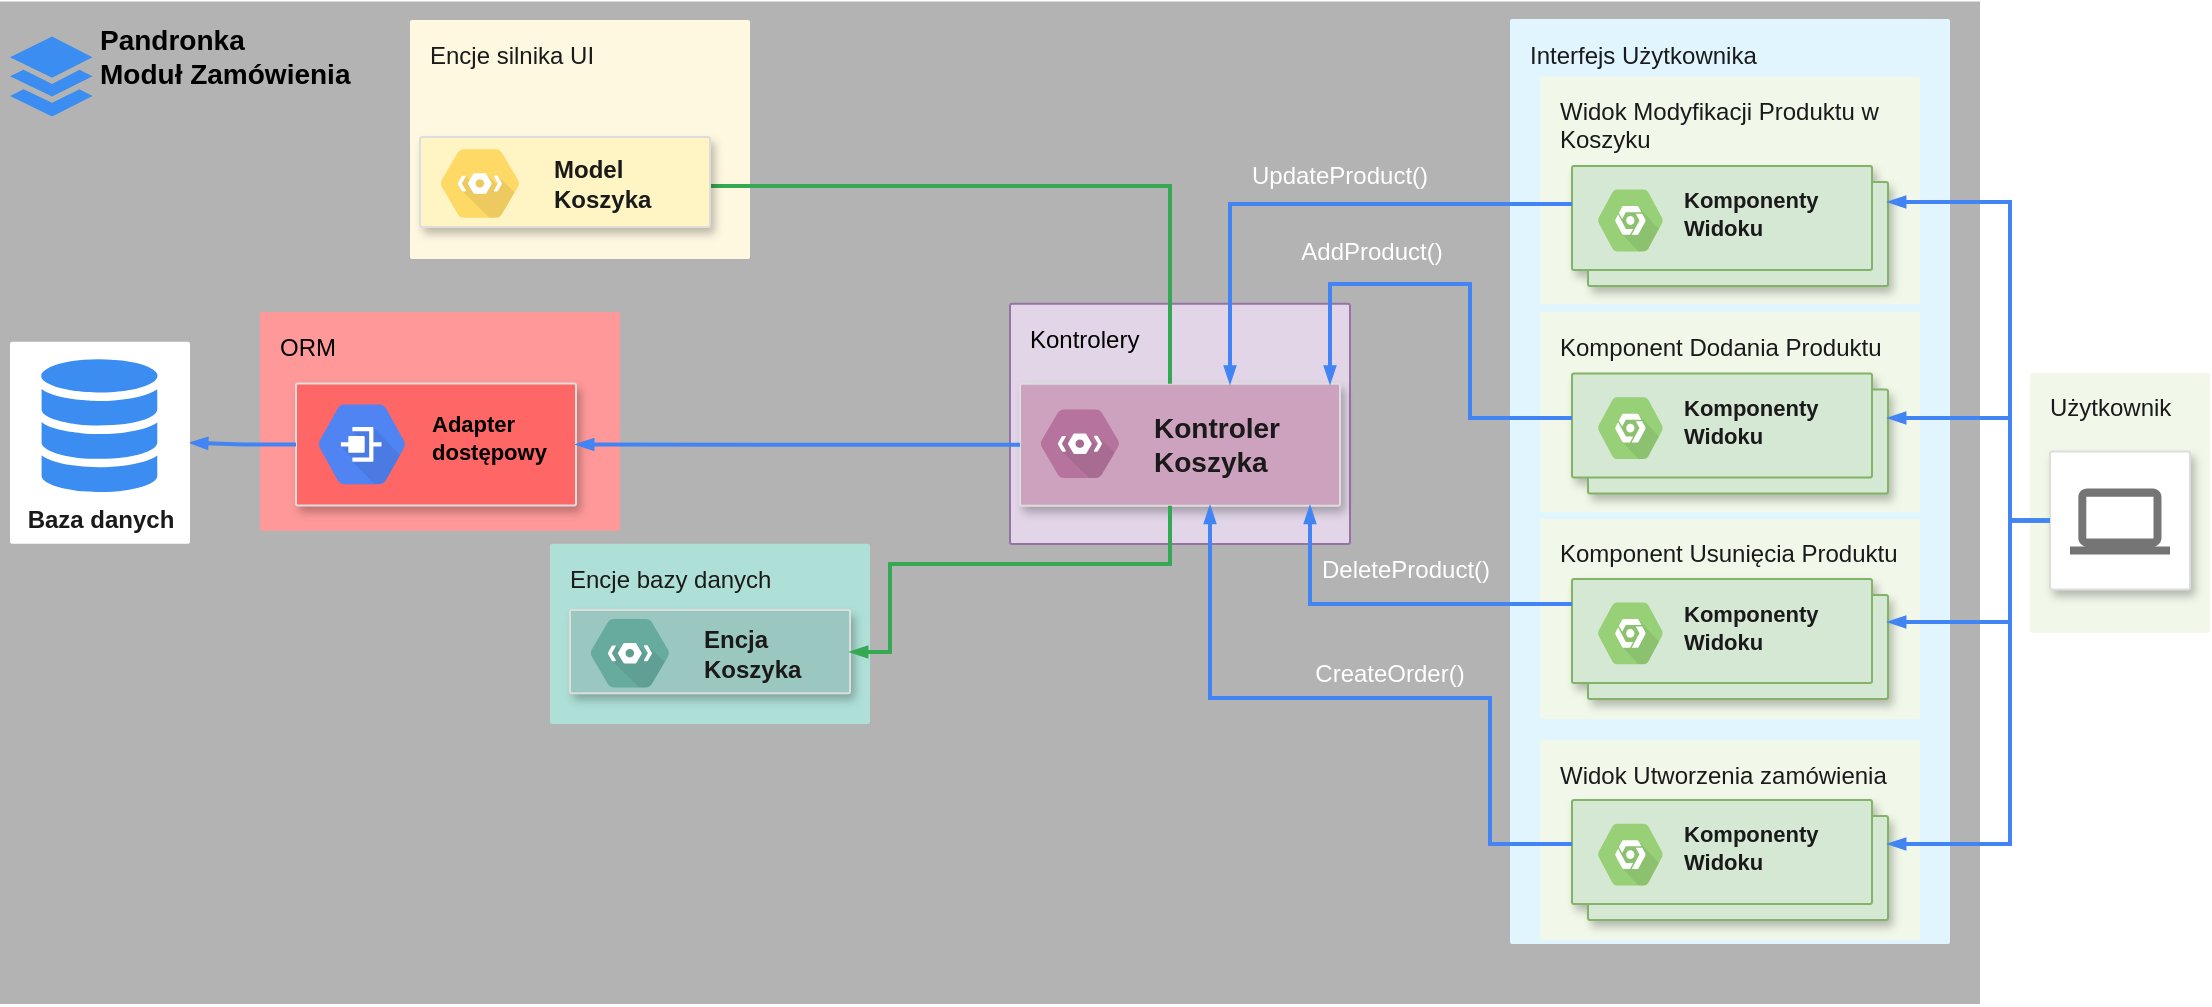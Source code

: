 <mxfile version="14.0.1" type="device"><diagram id="f106602c-feb2-e66a-4537-3a34d633f6aa" name="Page-1"><mxGraphModel dx="2591" dy="773" grid="1" gridSize="10" guides="1" tooltips="1" connect="1" arrows="1" fold="1" page="1" pageScale="1" pageWidth="1169" pageHeight="827" background="#ffffff" math="0" shadow="0"><root><mxCell id="0"/><mxCell id="1" parent="0"/><mxCell id="_t7XaWB5NSDD-A116ibx-756" value="&lt;div&gt;Pandronka&lt;/div&gt;&lt;div&gt;Moduł Zamówienia&lt;br&gt;&lt;/div&gt;" style="strokeColor=none;shadow=0;gradientColor=none;fontSize=14;align=left;spacing=10;9E9E9E;verticalAlign=top;spacingTop=-4;fontStyle=1;spacingLeft=40;html=1;fillColor=#B3B3B3;" vertex="1" parent="1"><mxGeometry x="-55" y="698.75" width="990" height="501.25" as="geometry"/></mxCell><mxCell id="_t7XaWB5NSDD-A116ibx-762" value="Interfejs Użytkownika" style="points=[[0,0,0],[0.25,0,0],[0.5,0,0],[0.75,0,0],[1,0,0],[1,0.25,0],[1,0.5,0],[1,0.75,0],[1,1,0],[0.75,1,0],[0.5,1,0],[0.25,1,0],[0,1,0],[0,0.75,0],[0,0.5,0],[0,0.25,0]];rounded=1;absoluteArcSize=1;arcSize=2;html=1;strokeColor=none;gradientColor=none;shadow=0;dashed=0;fontSize=12;align=left;verticalAlign=top;spacing=10;spacingTop=-4;fillColor=#E1F5FE;fontColor=#1A1A1A;" vertex="1" parent="1"><mxGeometry x="700" y="707.5" width="220" height="462.5" as="geometry"/></mxCell><mxCell id="_t7XaWB5NSDD-A116ibx-763" value="&lt;div&gt;Widok Modyfikacji Produktu w &lt;br&gt;&lt;/div&gt;&lt;div&gt;Koszyku&lt;br&gt;&lt;/div&gt;" style="points=[[0,0,0],[0.25,0,0],[0.5,0,0],[0.75,0,0],[1,0,0],[1,0.25,0],[1,0.5,0],[1,0.75,0],[1,1,0],[0.75,1,0],[0.5,1,0],[0.25,1,0],[0,1,0],[0,0.75,0],[0,0.5,0],[0,0.25,0]];rounded=1;absoluteArcSize=1;arcSize=2;html=1;strokeColor=none;gradientColor=none;shadow=0;dashed=0;fontSize=12;align=left;verticalAlign=top;spacing=10;spacingTop=-4;fillColor=#F1F8E9;fontColor=#1A1A1A;" vertex="1" parent="1"><mxGeometry x="715" y="736.19" width="190" height="113.81" as="geometry"/></mxCell><mxCell id="_t7XaWB5NSDD-A116ibx-766" value="" style="html=1;aspect=fixed;strokeColor=none;shadow=0;align=center;verticalAlign=top;fillColor=#3B8DF1;shape=mxgraph.gcp2.files" vertex="1" parent="1"><mxGeometry x="-50" y="716.19" width="41.23" height="40" as="geometry"/></mxCell><mxCell id="_t7XaWB5NSDD-A116ibx-767" value="" style="shape=mxgraph.gcp2.doubleRect;strokeColor=#82b366;fillColor=#d5e8d4;shadow=1;strokeWidth=1;fontSize=10;align=center;html=1;" vertex="1" parent="1"><mxGeometry x="731" y="781" width="158" height="60" as="geometry"/></mxCell><mxCell id="_t7XaWB5NSDD-A116ibx-776" value="Kontrolery" style="points=[[0,0,0],[0.25,0,0],[0.5,0,0],[0.75,0,0],[1,0,0],[1,0.25,0],[1,0.5,0],[1,0.75,0],[1,1,0],[0.75,1,0],[0.5,1,0],[0.25,1,0],[0,1,0],[0,0.75,0],[0,0.5,0],[0,0.25,0]];rounded=1;absoluteArcSize=1;arcSize=2;html=1;strokeColor=#9673a6;shadow=0;dashed=0;fontSize=12;align=left;verticalAlign=top;spacing=10;spacingTop=-4;fillColor=#e1d5e7;" vertex="1" parent="1"><mxGeometry x="450" y="849.87" width="170" height="120.13" as="geometry"/></mxCell><mxCell id="_t7XaWB5NSDD-A116ibx-777" value="" style="strokeColor=#dddddd;shadow=1;strokeWidth=1;rounded=1;absoluteArcSize=1;arcSize=2;fontSize=10;fontColor=#9E9E9E;align=center;html=1;fillColor=#CDA2BE;" vertex="1" parent="1"><mxGeometry x="455" y="889.87" width="160" height="61" as="geometry"/></mxCell><mxCell id="_t7XaWB5NSDD-A116ibx-778" value="&lt;div&gt;&lt;font style=&quot;font-size: 14px&quot; color=&quot;#1A1A1A&quot;&gt;Kontroler &lt;br&gt;&lt;/font&gt;&lt;/div&gt;&lt;div&gt;&lt;font style=&quot;font-size: 14px&quot; color=&quot;#1A1A1A&quot;&gt;Koszyka&lt;/font&gt;&lt;/div&gt;" style="dashed=0;connectable=0;html=1;strokeColor=none;shape=mxgraph.gcp2.hexIcon;prIcon=cloud_tools_for_powershell;part=1;labelPosition=right;verticalLabelPosition=middle;align=left;verticalAlign=middle;spacingLeft=5;fontColor=#999999;fontSize=12;fillColor=#B5739D;fontStyle=1" vertex="1" parent="1"><mxGeometry x="455" y="894.62" width="60" height="50.5" as="geometry"/></mxCell><mxCell id="_t7XaWB5NSDD-A116ibx-781" value="" style="edgeStyle=orthogonalEdgeStyle;fontSize=12;html=1;endArrow=blockThin;endFill=1;rounded=0;strokeWidth=2;endSize=4;startSize=4;dashed=0;strokeColor=#4284F3;" edge="1" parent="1" source="_t7XaWB5NSDD-A116ibx-767" target="_t7XaWB5NSDD-A116ibx-777"><mxGeometry width="100" relative="1" as="geometry"><mxPoint x="570" y="660" as="sourcePoint"/><mxPoint x="670" y="660" as="targetPoint"/><Array as="points"><mxPoint x="560" y="800"/></Array></mxGeometry></mxCell><mxCell id="_t7XaWB5NSDD-A116ibx-784" value="&lt;div&gt;&lt;font color=&quot;#1A1A1A&quot;&gt;Komponenty&lt;/font&gt;&lt;/div&gt;&lt;div&gt;&lt;font color=&quot;#1A1A1A&quot;&gt;Widoku&lt;br&gt;&lt;/font&gt;&lt;/div&gt;" style="html=1;strokeColor=none;verticalAlign=middle;labelPosition=right;verticalLabelPosition=middle;align=left;spacingTop=-6;fontSize=11;fontStyle=1;fontColor=#999999;shape=mxgraph.gcp2.hexIcon;prIcon=placeholder;fillColor=#97D077;" vertex="1" parent="1"><mxGeometry x="735.5" y="785.5" width="49.5" height="45.5" as="geometry"/></mxCell><mxCell id="_t7XaWB5NSDD-A116ibx-788" value="Encje silnika UI" style="points=[[0,0,0],[0.25,0,0],[0.5,0,0],[0.75,0,0],[1,0,0],[1,0.25,0],[1,0.5,0],[1,0.75,0],[1,1,0],[0.75,1,0],[0.5,1,0],[0.25,1,0],[0,1,0],[0,0.75,0],[0,0.5,0],[0,0.25,0]];rounded=1;absoluteArcSize=1;arcSize=2;html=1;strokeColor=none;gradientColor=none;shadow=0;dashed=0;fontSize=12;align=left;verticalAlign=top;spacing=10;spacingTop=-4;fillColor=#FFF8E1;fontColor=#1A1A1A;" vertex="1" parent="1"><mxGeometry x="150" y="708" width="170" height="119.5" as="geometry"/></mxCell><mxCell id="_t7XaWB5NSDD-A116ibx-789" value="Encje bazy danych" style="points=[[0,0,0],[0.25,0,0],[0.5,0,0],[0.75,0,0],[1,0,0],[1,0.25,0],[1,0.5,0],[1,0.75,0],[1,1,0],[0.75,1,0],[0.5,1,0],[0.25,1,0],[0,1,0],[0,0.75,0],[0,0.5,0],[0,0.25,0]];rounded=1;absoluteArcSize=1;arcSize=2;html=1;strokeColor=none;gradientColor=none;shadow=0;dashed=0;fontSize=12;align=left;verticalAlign=top;spacing=10;spacingTop=-4;fontColor=#1A1A1A;fillColor=#AEE0D7;" vertex="1" parent="1"><mxGeometry x="220" y="969.87" width="160" height="90.13" as="geometry"/></mxCell><mxCell id="_t7XaWB5NSDD-A116ibx-798" value="ORM" style="points=[[0,0,0],[0.25,0,0],[0.5,0,0],[0.75,0,0],[1,0,0],[1,0.25,0],[1,0.5,0],[1,0.75,0],[1,1,0],[0.75,1,0],[0.5,1,0],[0.25,1,0],[0,1,0],[0,0.75,0],[0,0.5,0],[0,0.25,0]];rounded=1;absoluteArcSize=1;arcSize=2;html=1;strokeColor=none;gradientColor=none;shadow=0;dashed=0;fontSize=12;align=left;verticalAlign=top;spacing=10;spacingTop=-4;fillColor=#FF9999;" vertex="1" parent="1"><mxGeometry x="75" y="854" width="180" height="109.37" as="geometry"/></mxCell><mxCell id="_t7XaWB5NSDD-A116ibx-799" value="" style="strokeColor=#dddddd;shadow=1;strokeWidth=1;rounded=1;absoluteArcSize=1;arcSize=2;fontSize=10;fontColor=#9E9E9E;align=center;html=1;fillColor=#FF6666;" vertex="1" parent="1"><mxGeometry x="93" y="889.69" width="140" height="61" as="geometry"/></mxCell><mxCell id="_t7XaWB5NSDD-A116ibx-800" value="&lt;div&gt;Adapter &lt;br&gt;&lt;/div&gt;&lt;div&gt;dostępowy&lt;/div&gt;" style="html=1;fillColor=#5184F3;strokeColor=none;verticalAlign=middle;labelPosition=right;verticalLabelPosition=middle;align=left;spacingTop=-6;fontSize=11;fontStyle=1;shape=mxgraph.gcp2.hexIcon;prIcon=dedicated_interconnect" vertex="1" parent="1"><mxGeometry x="93" y="890.94" width="66" height="58.5" as="geometry"/></mxCell><mxCell id="_t7XaWB5NSDD-A116ibx-801" value="" style="edgeStyle=orthogonalEdgeStyle;fontSize=12;html=1;endArrow=blockThin;endFill=1;rounded=0;strokeWidth=2;endSize=4;startSize=4;dashed=0;strokeColor=#4284F3;" edge="1" parent="1" source="_t7XaWB5NSDD-A116ibx-777" target="_t7XaWB5NSDD-A116ibx-799"><mxGeometry width="100" relative="1" as="geometry"><mxPoint x="-60" y="1120" as="sourcePoint"/><mxPoint x="40" y="1120" as="targetPoint"/></mxGeometry></mxCell><mxCell id="_t7XaWB5NSDD-A116ibx-803" value="" style="edgeStyle=orthogonalEdgeStyle;fontSize=12;html=1;endArrow=blockThin;endFill=1;rounded=0;strokeWidth=2;endSize=4;startSize=4;strokeColor=#34A853;dashed=0;" edge="1" parent="1" source="_t7XaWB5NSDD-A116ibx-777"><mxGeometry width="100" relative="1" as="geometry"><mxPoint x="200" y="860" as="sourcePoint"/><mxPoint x="290" y="791" as="targetPoint"/><Array as="points"><mxPoint x="530" y="791"/></Array></mxGeometry></mxCell><mxCell id="_t7XaWB5NSDD-A116ibx-807" value="" style="edgeStyle=orthogonalEdgeStyle;fontSize=12;html=1;endArrow=blockThin;endFill=1;rounded=0;strokeWidth=2;endSize=4;startSize=4;dashed=0;strokeColor=#4284F3;" edge="1" parent="1" source="_t7XaWB5NSDD-A116ibx-799" target="_t7XaWB5NSDD-A116ibx-808"><mxGeometry width="100" relative="1" as="geometry"><mxPoint x="-160" y="1090" as="sourcePoint"/><mxPoint x="70" y="640" as="targetPoint"/></mxGeometry></mxCell><mxCell id="_t7XaWB5NSDD-A116ibx-808" value="" style="points=[[0,0,0],[0.25,0,0],[0.5,0,0],[0.75,0,0],[1,0,0],[1,0.25,0],[1,0.5,0],[1,0.75,0],[1,1,0],[0.75,1,0],[0.5,1,0],[0.25,1,0],[0,1,0],[0,0.75,0],[0,0.5,0],[0,0.25,0]];rounded=1;absoluteArcSize=1;arcSize=2;html=1;strokeColor=none;gradientColor=none;shadow=0;dashed=0;fontSize=12;fontColor=#9E9E9E;align=left;verticalAlign=top;spacing=10;spacingTop=-4;" vertex="1" parent="1"><mxGeometry x="-50.0" y="868.87" width="90" height="101" as="geometry"/></mxCell><mxCell id="_t7XaWB5NSDD-A116ibx-809" value="&lt;b&gt;Baza danych&lt;/b&gt;" style="html=1;aspect=fixed;strokeColor=none;shadow=0;align=center;verticalAlign=top;fillColor=#3B8DF1;shape=mxgraph.gcp2.cloud_monitoring;fontColor=#1A1A1A;labelPosition=center;verticalLabelPosition=bottom;" vertex="1" parent="1"><mxGeometry x="-35.0" y="877.62" width="60" height="66.67" as="geometry"/></mxCell><mxCell id="_t7XaWB5NSDD-A116ibx-815" value="UpdateProduct()" style="text;html=1;align=center;verticalAlign=middle;whiteSpace=wrap;rounded=0;fontColor=#FFFFFF;" vertex="1" parent="1"><mxGeometry x="595" y="775.5" width="40" height="20" as="geometry"/></mxCell><mxCell id="_t7XaWB5NSDD-A116ibx-825" value="Użytkownik" style="rounded=1;absoluteArcSize=1;arcSize=2;html=1;strokeColor=none;gradientColor=none;shadow=0;dashed=0;strokeColor=none;fontSize=12;align=left;verticalAlign=top;spacing=10;spacingTop=-4;fillColor=#F1F8E9;fontColor=#1A1A1A;" vertex="1" parent="1"><mxGeometry x="960" y="884.37" width="90" height="130" as="geometry"/></mxCell><mxCell id="_t7XaWB5NSDD-A116ibx-826" value="" style="strokeColor=#dddddd;fillColor=#ffffff;shadow=1;strokeWidth=1;rounded=1;absoluteArcSize=1;arcSize=2;labelPosition=center;verticalLabelPosition=middle;align=center;verticalAlign=bottom;spacingLeft=0;fontColor=#999999;fontSize=12;whiteSpace=wrap;spacingBottom=2;html=1;" vertex="1" parent="1"><mxGeometry x="970" y="923.81" width="70" height="69" as="geometry"/></mxCell><mxCell id="_t7XaWB5NSDD-A116ibx-827" value="" style="dashed=0;connectable=0;html=1;fillColor=#757575;strokeColor=none;shape=mxgraph.gcp2.laptop;part=1;" vertex="1" parent="_t7XaWB5NSDD-A116ibx-826"><mxGeometry x="0.5" width="50" height="33" relative="1" as="geometry"><mxPoint x="-25" y="18.5" as="offset"/></mxGeometry></mxCell><mxCell id="_t7XaWB5NSDD-A116ibx-828" value="" style="edgeStyle=orthogonalEdgeStyle;fontSize=12;html=1;endArrow=blockThin;endFill=1;rounded=0;strokeWidth=2;endSize=4;startSize=4;dashed=0;strokeColor=#4284F3;" edge="1" parent="1" source="_t7XaWB5NSDD-A116ibx-826" target="_t7XaWB5NSDD-A116ibx-767"><mxGeometry width="100" relative="1" as="geometry"><mxPoint x="1306" y="690" as="sourcePoint"/><mxPoint x="1150.0" y="779.87" as="targetPoint"/><Array as="points"><mxPoint x="950" y="958"/><mxPoint x="950" y="799"/></Array></mxGeometry></mxCell><mxCell id="_t7XaWB5NSDD-A116ibx-830" value="" style="strokeColor=#dddddd;shadow=1;strokeWidth=1;rounded=1;absoluteArcSize=1;arcSize=2;fontSize=10;fontColor=#9E9E9E;align=center;html=1;fillColor=#FFF4C3;" vertex="1" parent="1"><mxGeometry x="155" y="766.5" width="145" height="45" as="geometry"/></mxCell><mxCell id="_t7XaWB5NSDD-A116ibx-831" value="&lt;div&gt;Model&lt;/div&gt;&lt;div&gt;Koszyka&lt;br&gt;&lt;/div&gt;" style="dashed=0;connectable=0;html=1;strokeColor=none;shape=mxgraph.gcp2.hexIcon;prIcon=cloud_tools_for_powershell;part=1;labelPosition=right;verticalLabelPosition=middle;align=left;verticalAlign=middle;spacingLeft=5;fontSize=12;fontStyle=1;fillColor=#FFD966;fontColor=#1A1A1A;" vertex="1" parent="1"><mxGeometry x="155" y="764.5" width="60" height="50.5" as="geometry"/></mxCell><mxCell id="_t7XaWB5NSDD-A116ibx-832" value="" style="strokeColor=#dddddd;shadow=1;strokeWidth=1;rounded=1;absoluteArcSize=1;arcSize=2;fontSize=10;fontColor=#9E9E9E;align=center;html=1;fillColor=#9AC7BF;" vertex="1" parent="1"><mxGeometry x="230" y="1003.06" width="140" height="41.56" as="geometry"/></mxCell><mxCell id="_t7XaWB5NSDD-A116ibx-833" value="&lt;div&gt;Encja &lt;br&gt;&lt;/div&gt;&lt;div&gt;Koszyka&lt;/div&gt;" style="dashed=0;connectable=0;html=1;strokeColor=none;shape=mxgraph.gcp2.hexIcon;prIcon=cloud_tools_for_powershell;part=1;labelPosition=right;verticalLabelPosition=middle;align=left;verticalAlign=middle;spacingLeft=5;fontSize=12;fontStyle=1;fillColor=#67AB9F;fontColor=#1A1A1A;" vertex="1" parent="1"><mxGeometry x="230" y="999.37" width="60" height="50.5" as="geometry"/></mxCell><mxCell id="_t7XaWB5NSDD-A116ibx-861" value="&lt;div&gt;Komponent Dodania Produktu&lt;br&gt;&lt;/div&gt;" style="points=[[0,0,0],[0.25,0,0],[0.5,0,0],[0.75,0,0],[1,0,0],[1,0.25,0],[1,0.5,0],[1,0.75,0],[1,1,0],[0.75,1,0],[0.5,1,0],[0.25,1,0],[0,1,0],[0,0.75,0],[0,0.5,0],[0,0.25,0]];rounded=1;absoluteArcSize=1;arcSize=2;html=1;strokeColor=none;gradientColor=none;shadow=0;dashed=0;fontSize=12;align=left;verticalAlign=top;spacing=10;spacingTop=-4;fillColor=#F1F8E9;fontColor=#1A1A1A;" vertex="1" parent="1"><mxGeometry x="715" y="854" width="190" height="100" as="geometry"/></mxCell><mxCell id="_t7XaWB5NSDD-A116ibx-862" value="" style="shape=mxgraph.gcp2.doubleRect;strokeColor=#82b366;fillColor=#d5e8d4;shadow=1;strokeWidth=1;fontSize=10;align=center;html=1;" vertex="1" parent="1"><mxGeometry x="731" y="884.79" width="158" height="60" as="geometry"/></mxCell><mxCell id="_t7XaWB5NSDD-A116ibx-863" value="&lt;div&gt;&lt;font color=&quot;#1A1A1A&quot;&gt;Komponenty&lt;/font&gt;&lt;/div&gt;&lt;div&gt;&lt;font color=&quot;#1A1A1A&quot;&gt;Widoku&lt;br&gt;&lt;/font&gt;&lt;/div&gt;" style="html=1;strokeColor=none;verticalAlign=middle;labelPosition=right;verticalLabelPosition=middle;align=left;spacingTop=-6;fontSize=11;fontStyle=1;fontColor=#999999;shape=mxgraph.gcp2.hexIcon;prIcon=placeholder;fillColor=#97D077;" vertex="1" parent="1"><mxGeometry x="735.5" y="889.29" width="49.5" height="45.5" as="geometry"/></mxCell><mxCell id="_t7XaWB5NSDD-A116ibx-864" value="" style="edgeStyle=orthogonalEdgeStyle;fontSize=12;html=1;endArrow=blockThin;endFill=1;rounded=0;strokeWidth=2;endSize=4;startSize=4;dashed=0;strokeColor=#4284F3;" edge="1" parent="1" source="_t7XaWB5NSDD-A116ibx-862" target="_t7XaWB5NSDD-A116ibx-777"><mxGeometry width="100" relative="1" as="geometry"><mxPoint x="711" y="800.034" as="sourcePoint"/><mxPoint x="560" y="889.87" as="targetPoint"/><Array as="points"><mxPoint x="680" y="907"/><mxPoint x="680" y="840"/><mxPoint x="610" y="840"/></Array></mxGeometry></mxCell><mxCell id="_t7XaWB5NSDD-A116ibx-865" value="AddProduct()" style="text;html=1;align=center;verticalAlign=middle;whiteSpace=wrap;rounded=0;fontColor=#FFFFFF;" vertex="1" parent="1"><mxGeometry x="611" y="814" width="40" height="20" as="geometry"/></mxCell><mxCell id="_t7XaWB5NSDD-A116ibx-867" value="" style="edgeStyle=orthogonalEdgeStyle;fontSize=12;html=1;endArrow=blockThin;endFill=1;rounded=0;strokeWidth=2;endSize=4;startSize=4;dashed=0;strokeColor=#4284F3;" edge="1" parent="1" source="_t7XaWB5NSDD-A116ibx-826" target="_t7XaWB5NSDD-A116ibx-862"><mxGeometry width="100" relative="1" as="geometry"><mxPoint x="1071" y="827.996" as="sourcePoint"/><mxPoint x="980" y="719.72" as="targetPoint"/><Array as="points"><mxPoint x="950" y="958"/><mxPoint x="950" y="907"/></Array></mxGeometry></mxCell><mxCell id="_t7XaWB5NSDD-A116ibx-868" value="Komponent Usunięcia Produktu" style="points=[[0,0,0],[0.25,0,0],[0.5,0,0],[0.75,0,0],[1,0,0],[1,0.25,0],[1,0.5,0],[1,0.75,0],[1,1,0],[0.75,1,0],[0.5,1,0],[0.25,1,0],[0,1,0],[0,0.75,0],[0,0.5,0],[0,0.25,0]];rounded=1;absoluteArcSize=1;arcSize=2;html=1;strokeColor=none;gradientColor=none;shadow=0;dashed=0;fontSize=12;align=left;verticalAlign=top;spacing=10;spacingTop=-4;fillColor=#F1F8E9;fontColor=#1A1A1A;" vertex="1" parent="1"><mxGeometry x="715" y="957.44" width="190" height="100" as="geometry"/></mxCell><mxCell id="_t7XaWB5NSDD-A116ibx-869" value="" style="shape=mxgraph.gcp2.doubleRect;strokeColor=#82b366;fillColor=#d5e8d4;shadow=1;strokeWidth=1;fontSize=10;align=center;html=1;" vertex="1" parent="1"><mxGeometry x="731" y="987.44" width="158" height="60" as="geometry"/></mxCell><mxCell id="_t7XaWB5NSDD-A116ibx-870" value="&lt;div&gt;&lt;font color=&quot;#1A1A1A&quot;&gt;Komponenty&lt;/font&gt;&lt;/div&gt;&lt;div&gt;&lt;font color=&quot;#1A1A1A&quot;&gt;Widoku&lt;br&gt;&lt;/font&gt;&lt;/div&gt;" style="html=1;strokeColor=none;verticalAlign=middle;labelPosition=right;verticalLabelPosition=middle;align=left;spacingTop=-6;fontSize=11;fontStyle=1;fontColor=#999999;shape=mxgraph.gcp2.hexIcon;prIcon=placeholder;fillColor=#97D077;" vertex="1" parent="1"><mxGeometry x="735.5" y="991.94" width="49.5" height="45.5" as="geometry"/></mxCell><mxCell id="_t7XaWB5NSDD-A116ibx-871" value="Widok Utworzenia zamówienia" style="points=[[0,0,0],[0.25,0,0],[0.5,0,0],[0.75,0,0],[1,0,0],[1,0.25,0],[1,0.5,0],[1,0.75,0],[1,1,0],[0.75,1,0],[0.5,1,0],[0.25,1,0],[0,1,0],[0,0.75,0],[0,0.5,0],[0,0.25,0]];rounded=1;absoluteArcSize=1;arcSize=2;html=1;strokeColor=none;gradientColor=none;shadow=0;dashed=0;fontSize=12;align=left;verticalAlign=top;spacing=10;spacingTop=-4;fillColor=#F1F8E9;fontColor=#1A1A1A;" vertex="1" parent="1"><mxGeometry x="715" y="1068.04" width="190" height="100" as="geometry"/></mxCell><mxCell id="_t7XaWB5NSDD-A116ibx-872" value="" style="shape=mxgraph.gcp2.doubleRect;strokeColor=#82b366;fillColor=#d5e8d4;shadow=1;strokeWidth=1;fontSize=10;align=center;html=1;" vertex="1" parent="1"><mxGeometry x="731" y="1098.04" width="158" height="60" as="geometry"/></mxCell><mxCell id="_t7XaWB5NSDD-A116ibx-873" value="&lt;div&gt;&lt;font color=&quot;#1A1A1A&quot;&gt;Komponenty&lt;/font&gt;&lt;/div&gt;&lt;div&gt;&lt;font color=&quot;#1A1A1A&quot;&gt;Widoku&lt;br&gt;&lt;/font&gt;&lt;/div&gt;" style="html=1;strokeColor=none;verticalAlign=middle;labelPosition=right;verticalLabelPosition=middle;align=left;spacingTop=-6;fontSize=11;fontStyle=1;fontColor=#999999;shape=mxgraph.gcp2.hexIcon;prIcon=placeholder;fillColor=#97D077;" vertex="1" parent="1"><mxGeometry x="735.5" y="1102.54" width="49.5" height="45.5" as="geometry"/></mxCell><mxCell id="_t7XaWB5NSDD-A116ibx-891" value="" style="edgeStyle=orthogonalEdgeStyle;fontSize=12;html=1;endArrow=blockThin;endFill=1;rounded=0;strokeWidth=2;endSize=4;startSize=4;dashed=0;strokeColor=#4284F3;" edge="1" parent="1" source="_t7XaWB5NSDD-A116ibx-869" target="_t7XaWB5NSDD-A116ibx-777"><mxGeometry width="100" relative="1" as="geometry"><mxPoint x="616" y="1208.344" as="sourcePoint"/><mxPoint x="615" y="1009.417" as="targetPoint"/><Array as="points"><mxPoint x="600" y="1000"/></Array></mxGeometry></mxCell><mxCell id="_t7XaWB5NSDD-A116ibx-892" value="&lt;font color=&quot;#FFFFFF&quot;&gt;DeleteProduct()&lt;/font&gt;" style="text;html=1;align=center;verticalAlign=middle;whiteSpace=wrap;rounded=0;" vertex="1" parent="1"><mxGeometry x="628" y="972.81" width="40" height="20" as="geometry"/></mxCell><mxCell id="_t7XaWB5NSDD-A116ibx-893" value="" style="edgeStyle=orthogonalEdgeStyle;fontSize=12;html=1;endArrow=blockThin;endFill=1;rounded=0;strokeWidth=2;endSize=4;startSize=4;dashed=0;strokeColor=#4284F3;" edge="1" parent="1" source="_t7XaWB5NSDD-A116ibx-872" target="_t7XaWB5NSDD-A116ibx-777"><mxGeometry width="100" relative="1" as="geometry"><mxPoint x="616" y="1315.103" as="sourcePoint"/><mxPoint x="615" y="1047" as="targetPoint"/><Array as="points"><mxPoint x="690" y="1120"/><mxPoint x="690" y="1047"/><mxPoint x="550" y="1047"/></Array></mxGeometry></mxCell><mxCell id="_t7XaWB5NSDD-A116ibx-894" value="CreateOrder()" style="text;html=1;align=center;verticalAlign=middle;whiteSpace=wrap;rounded=0;fontColor=#FFFFFF;" vertex="1" parent="1"><mxGeometry x="620" y="1024.62" width="40" height="20" as="geometry"/></mxCell><mxCell id="_t7XaWB5NSDD-A116ibx-903" value="" style="edgeStyle=orthogonalEdgeStyle;fontSize=12;html=1;endArrow=blockThin;endFill=1;rounded=0;strokeWidth=2;endSize=4;startSize=4;dashed=0;strokeColor=#4284F3;" edge="1" parent="1" source="_t7XaWB5NSDD-A116ibx-826" target="_t7XaWB5NSDD-A116ibx-869"><mxGeometry width="100" relative="1" as="geometry"><mxPoint x="970" y="1057.897" as="sourcePoint"/><mxPoint x="889" y="907" as="targetPoint"/><Array as="points"><mxPoint x="950" y="958"/><mxPoint x="950" y="1009"/></Array></mxGeometry></mxCell><mxCell id="_t7XaWB5NSDD-A116ibx-904" value="" style="edgeStyle=orthogonalEdgeStyle;fontSize=12;html=1;endArrow=blockThin;endFill=1;rounded=0;strokeWidth=2;endSize=4;startSize=4;dashed=0;strokeColor=#4284F3;" edge="1" parent="1" source="_t7XaWB5NSDD-A116ibx-826" target="_t7XaWB5NSDD-A116ibx-872"><mxGeometry width="100" relative="1" as="geometry"><mxPoint x="1050" y="1214.447" as="sourcePoint"/><mxPoint x="969" y="1165.55" as="targetPoint"/><Array as="points"><mxPoint x="950" y="958"/><mxPoint x="950" y="1120"/></Array></mxGeometry></mxCell><mxCell id="_t7XaWB5NSDD-A116ibx-888" value="" style="edgeStyle=orthogonalEdgeStyle;fontSize=12;html=1;endArrow=blockThin;endFill=1;rounded=0;strokeWidth=2;endSize=4;startSize=4;strokeColor=#34A853;dashed=0;jumpStyle=arc;jumpSize=10;" edge="1" parent="1" source="_t7XaWB5NSDD-A116ibx-777" target="_t7XaWB5NSDD-A116ibx-832"><mxGeometry width="100" relative="1" as="geometry"><mxPoint x="530" y="889.87" as="sourcePoint"/><mxPoint x="440" y="791" as="targetPoint"/><Array as="points"><mxPoint x="530" y="980"/><mxPoint x="390" y="980"/><mxPoint x="390" y="1024"/></Array></mxGeometry></mxCell></root></mxGraphModel></diagram></mxfile>
